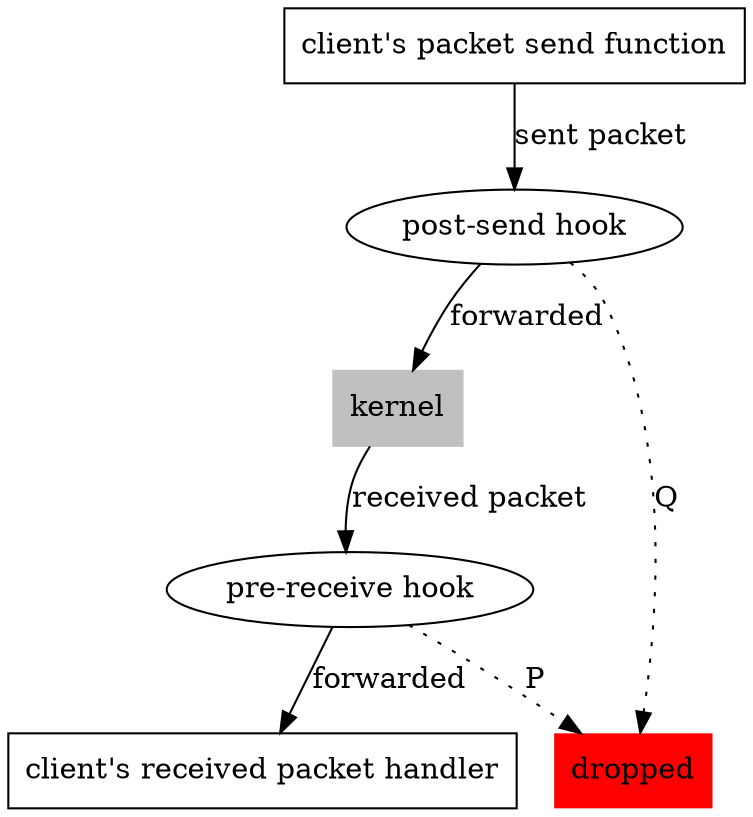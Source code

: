 digraph G {
    node [shape="box", font="Liberation Serif"]

    kernel [style="filled", color="gray", label="kernel"]
    rhook [shape="ellipse", label="pre-receive hook"]
    shook [shape="ellipse", label="post-send hook"]
    sfunction [label="client's packet send function"]
    rhandler [label="client's received packet handler"]
    drop [style="filled", label="dropped", fillcolor="red", color="invis"]

    sfunction -> shook [label="sent packet"]
    kernel -> rhook [label="received packet"]

    rhook -> rhandler [label="forwarded"]
    rhook -> drop [style="dotted", label="P"]

    shook -> kernel [label="forwarded"]
    shook -> drop [style="dotted", label="Q"]
}